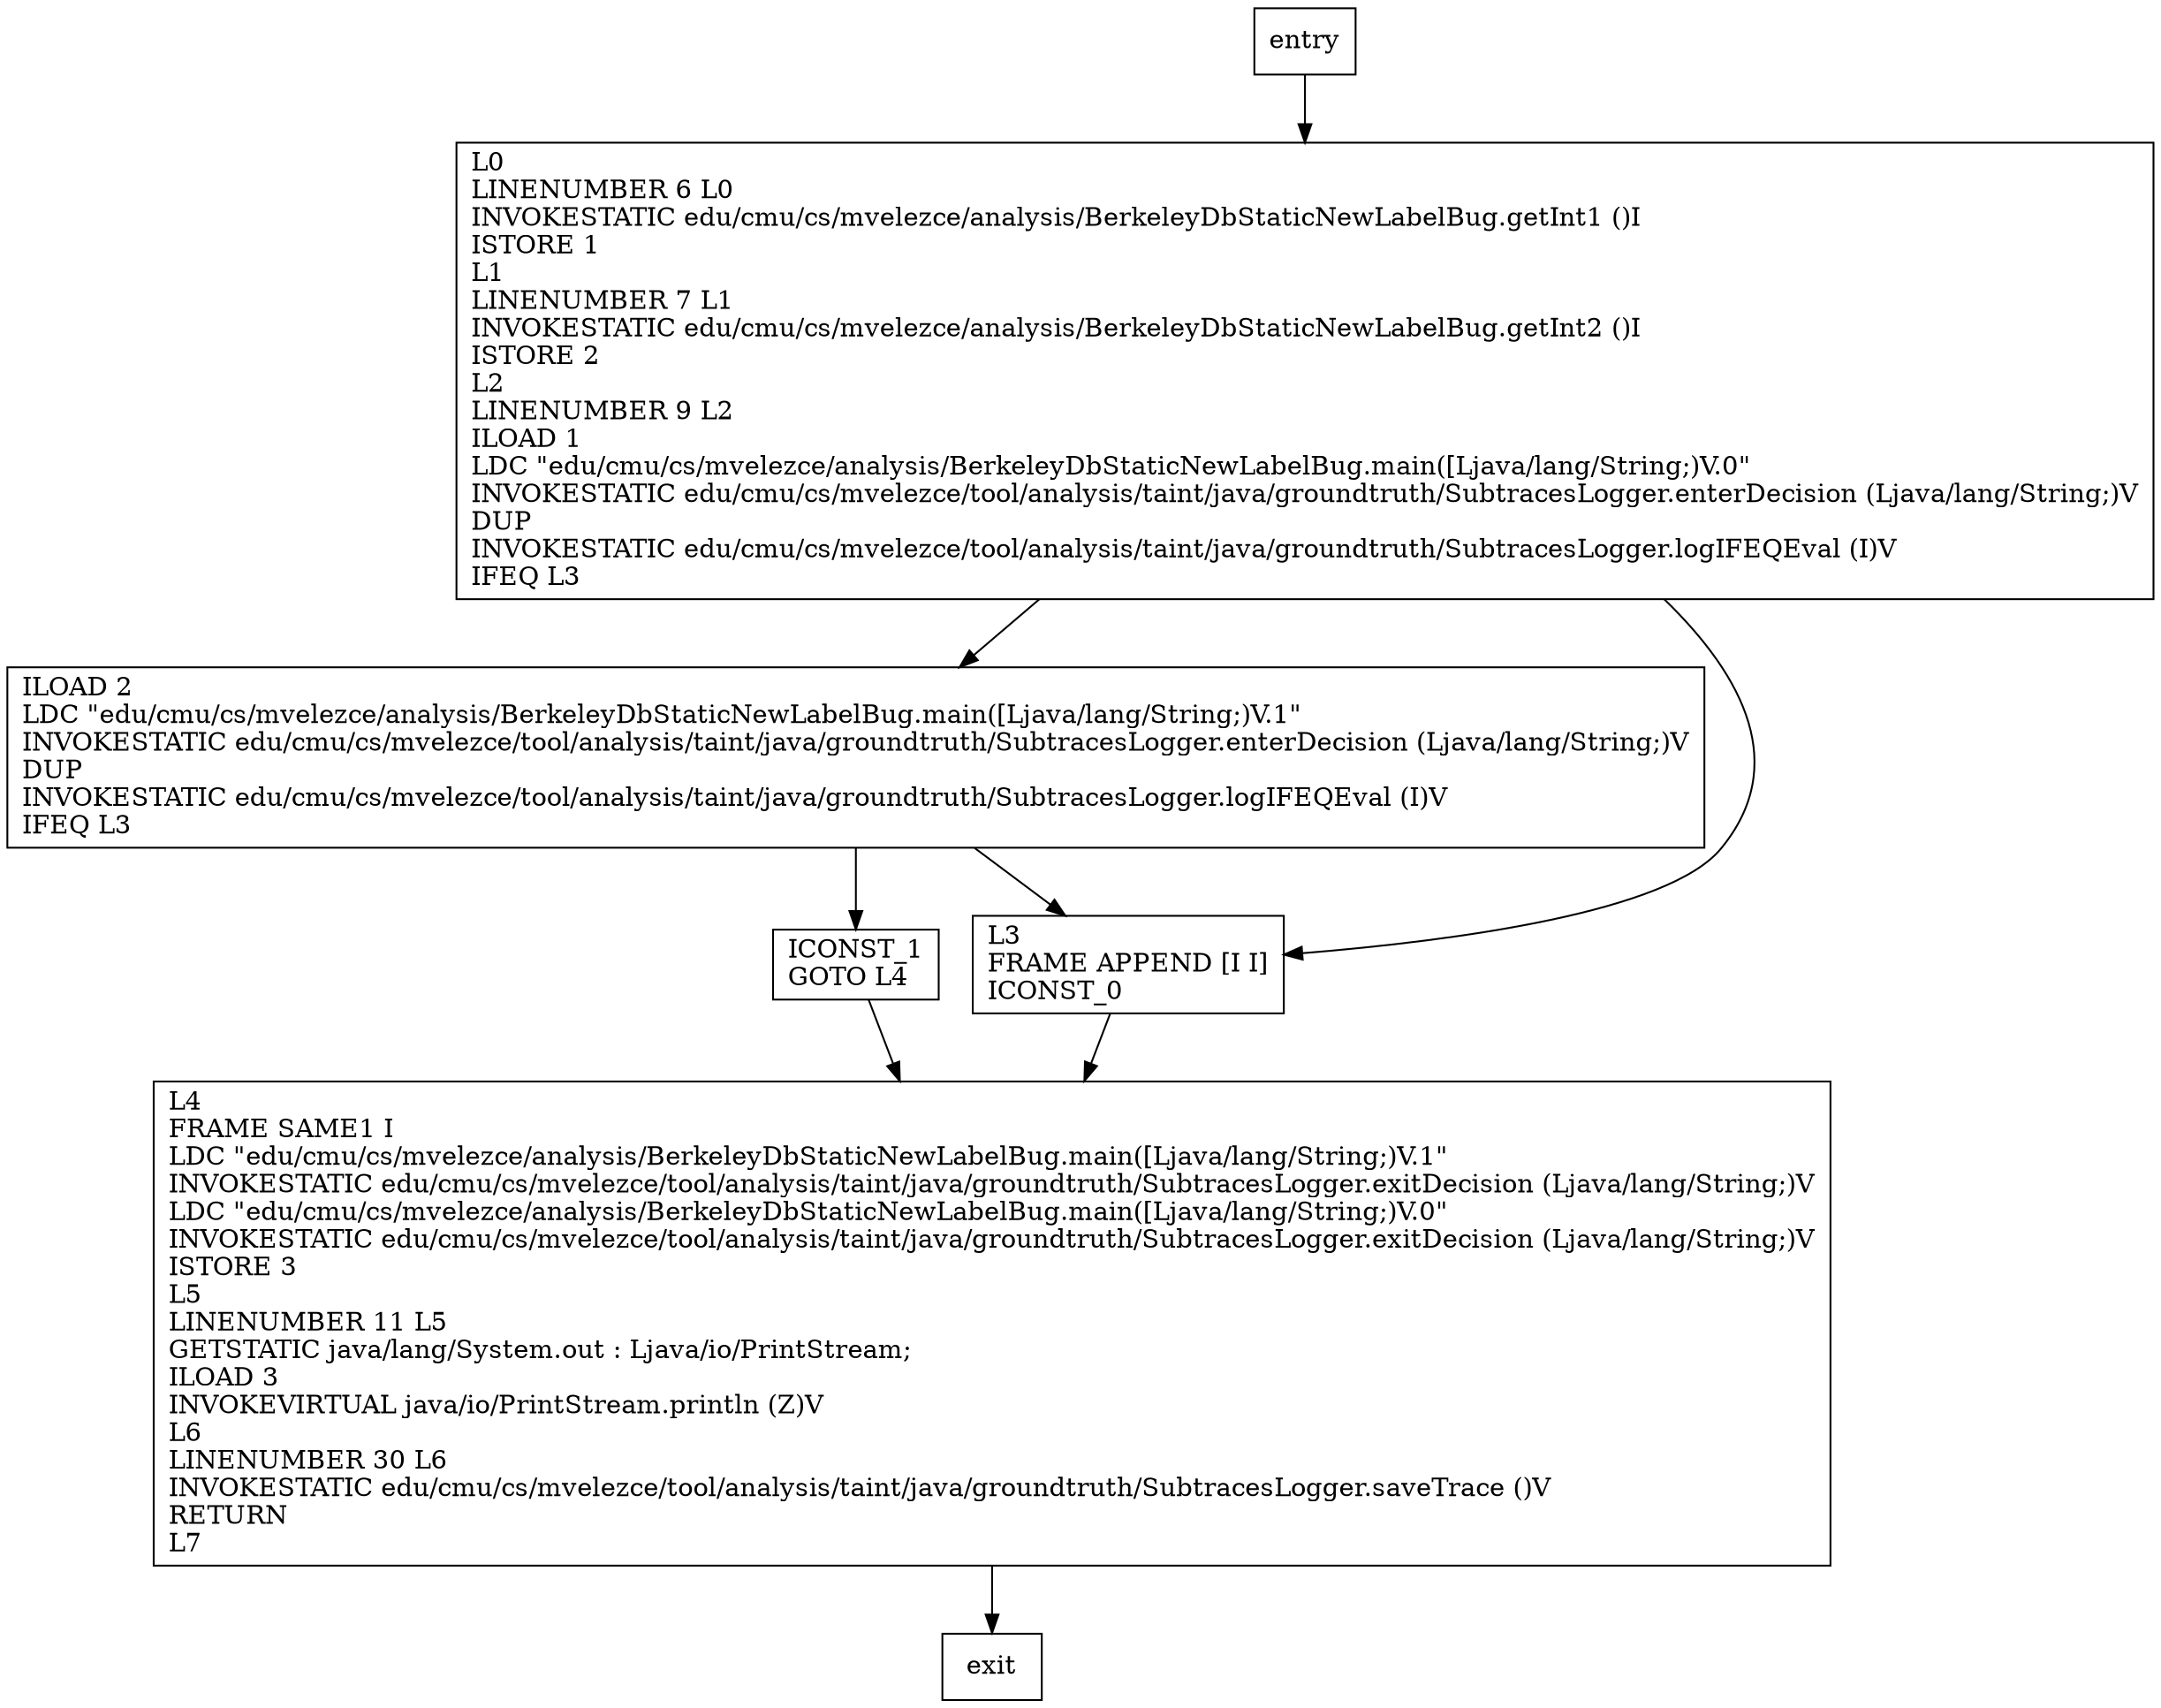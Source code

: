 digraph main {
node [shape=record];
1583686310 [label="ICONST_1\lGOTO L4\l"];
728451196 [label="ILOAD 2\lLDC \"edu/cmu/cs/mvelezce/analysis/BerkeleyDbStaticNewLabelBug.main([Ljava/lang/String;)V.1\"\lINVOKESTATIC edu/cmu/cs/mvelezce/tool/analysis/taint/java/groundtruth/SubtracesLogger.enterDecision (Ljava/lang/String;)V\lDUP\lINVOKESTATIC edu/cmu/cs/mvelezce/tool/analysis/taint/java/groundtruth/SubtracesLogger.logIFEQEval (I)V\lIFEQ L3\l"];
2099044017 [label="L4\lFRAME SAME1 I\lLDC \"edu/cmu/cs/mvelezce/analysis/BerkeleyDbStaticNewLabelBug.main([Ljava/lang/String;)V.1\"\lINVOKESTATIC edu/cmu/cs/mvelezce/tool/analysis/taint/java/groundtruth/SubtracesLogger.exitDecision (Ljava/lang/String;)V\lLDC \"edu/cmu/cs/mvelezce/analysis/BerkeleyDbStaticNewLabelBug.main([Ljava/lang/String;)V.0\"\lINVOKESTATIC edu/cmu/cs/mvelezce/tool/analysis/taint/java/groundtruth/SubtracesLogger.exitDecision (Ljava/lang/String;)V\lISTORE 3\lL5\lLINENUMBER 11 L5\lGETSTATIC java/lang/System.out : Ljava/io/PrintStream;\lILOAD 3\lINVOKEVIRTUAL java/io/PrintStream.println (Z)V\lL6\lLINENUMBER 30 L6\lINVOKESTATIC edu/cmu/cs/mvelezce/tool/analysis/taint/java/groundtruth/SubtracesLogger.saveTrace ()V\lRETURN\lL7\l"];
196414950 [label="L0\lLINENUMBER 6 L0\lINVOKESTATIC edu/cmu/cs/mvelezce/analysis/BerkeleyDbStaticNewLabelBug.getInt1 ()I\lISTORE 1\lL1\lLINENUMBER 7 L1\lINVOKESTATIC edu/cmu/cs/mvelezce/analysis/BerkeleyDbStaticNewLabelBug.getInt2 ()I\lISTORE 2\lL2\lLINENUMBER 9 L2\lILOAD 1\lLDC \"edu/cmu/cs/mvelezce/analysis/BerkeleyDbStaticNewLabelBug.main([Ljava/lang/String;)V.0\"\lINVOKESTATIC edu/cmu/cs/mvelezce/tool/analysis/taint/java/groundtruth/SubtracesLogger.enterDecision (Ljava/lang/String;)V\lDUP\lINVOKESTATIC edu/cmu/cs/mvelezce/tool/analysis/taint/java/groundtruth/SubtracesLogger.logIFEQEval (I)V\lIFEQ L3\l"];
762541694 [label="L3\lFRAME APPEND [I I]\lICONST_0\l"];
entry;
exit;
1583686310 -> 2099044017;
entry -> 196414950;
728451196 -> 1583686310;
728451196 -> 762541694;
2099044017 -> exit;
196414950 -> 728451196;
196414950 -> 762541694;
762541694 -> 2099044017;
}
